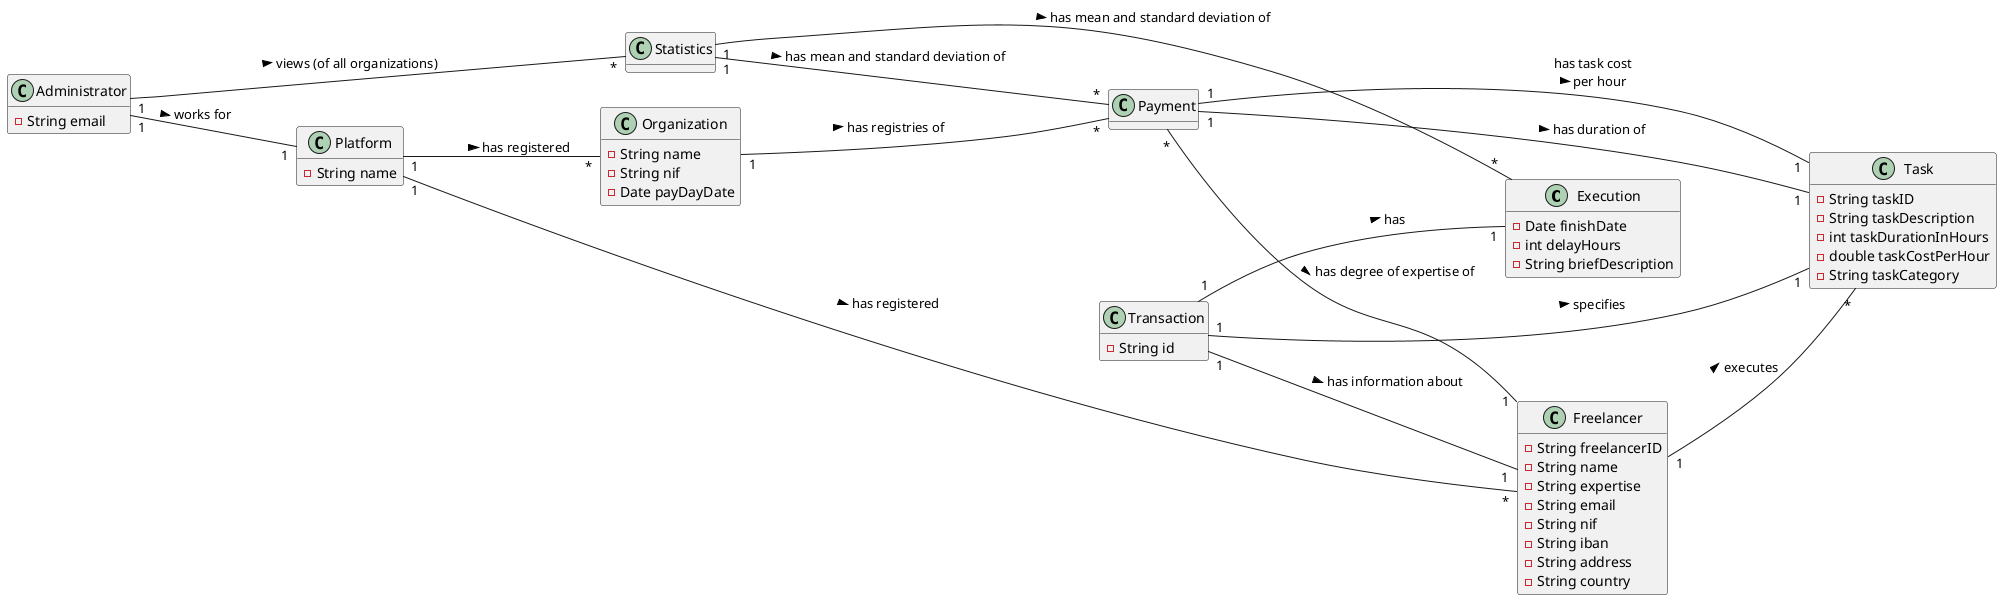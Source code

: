 @startuml
hide methods
left to right direction

class Execution {
    - Date finishDate
    - int delayHours
    - String briefDescription
}

class Payment {}

class Freelancer {
    - String freelancerID
    - String name
    - String expertise
    - String email
    - String nif
    - String iban
    - String address
    - String country
}

class Task {
    - String taskID
    - String taskDescription
    - int taskDurationInHours
    - double taskCostPerHour
    - String taskCategory
}

class Administrator {
    - String email
}

class Platform {
    - String name
}

class Organization {
    -String name
    -String nif
    -Date payDayDate
}

class Transaction {
    - String id
}

Administrator "1" -- "1" Platform : works for >
Administrator "1" -- "*" Statistics: views (of all organizations) >
Platform "1" -- "*" Freelancer: has registered >
Platform "1" -- "*" Organization : has registered >
Organization "1" -- "*" Payment : has registries of >
Payment "*" -- "1" Freelancer : has degree of expertise of >
Payment "1" -- "1" Task : has duration of >
Payment "1" -- "1" Task : has task cost\nper hour >
Freelancer "1" -- "*" Task : executes >
Transaction "1" -- "1" Task : specifies >
Transaction "1" -- "1" Execution : has >
Transaction "1" -- "1" Freelancer : has information about >
Statistics "1" -- "*" Execution : has mean and standard deviation of >
Statistics "1" -- "*" Payment : has mean and standard deviation of >
@enduml
